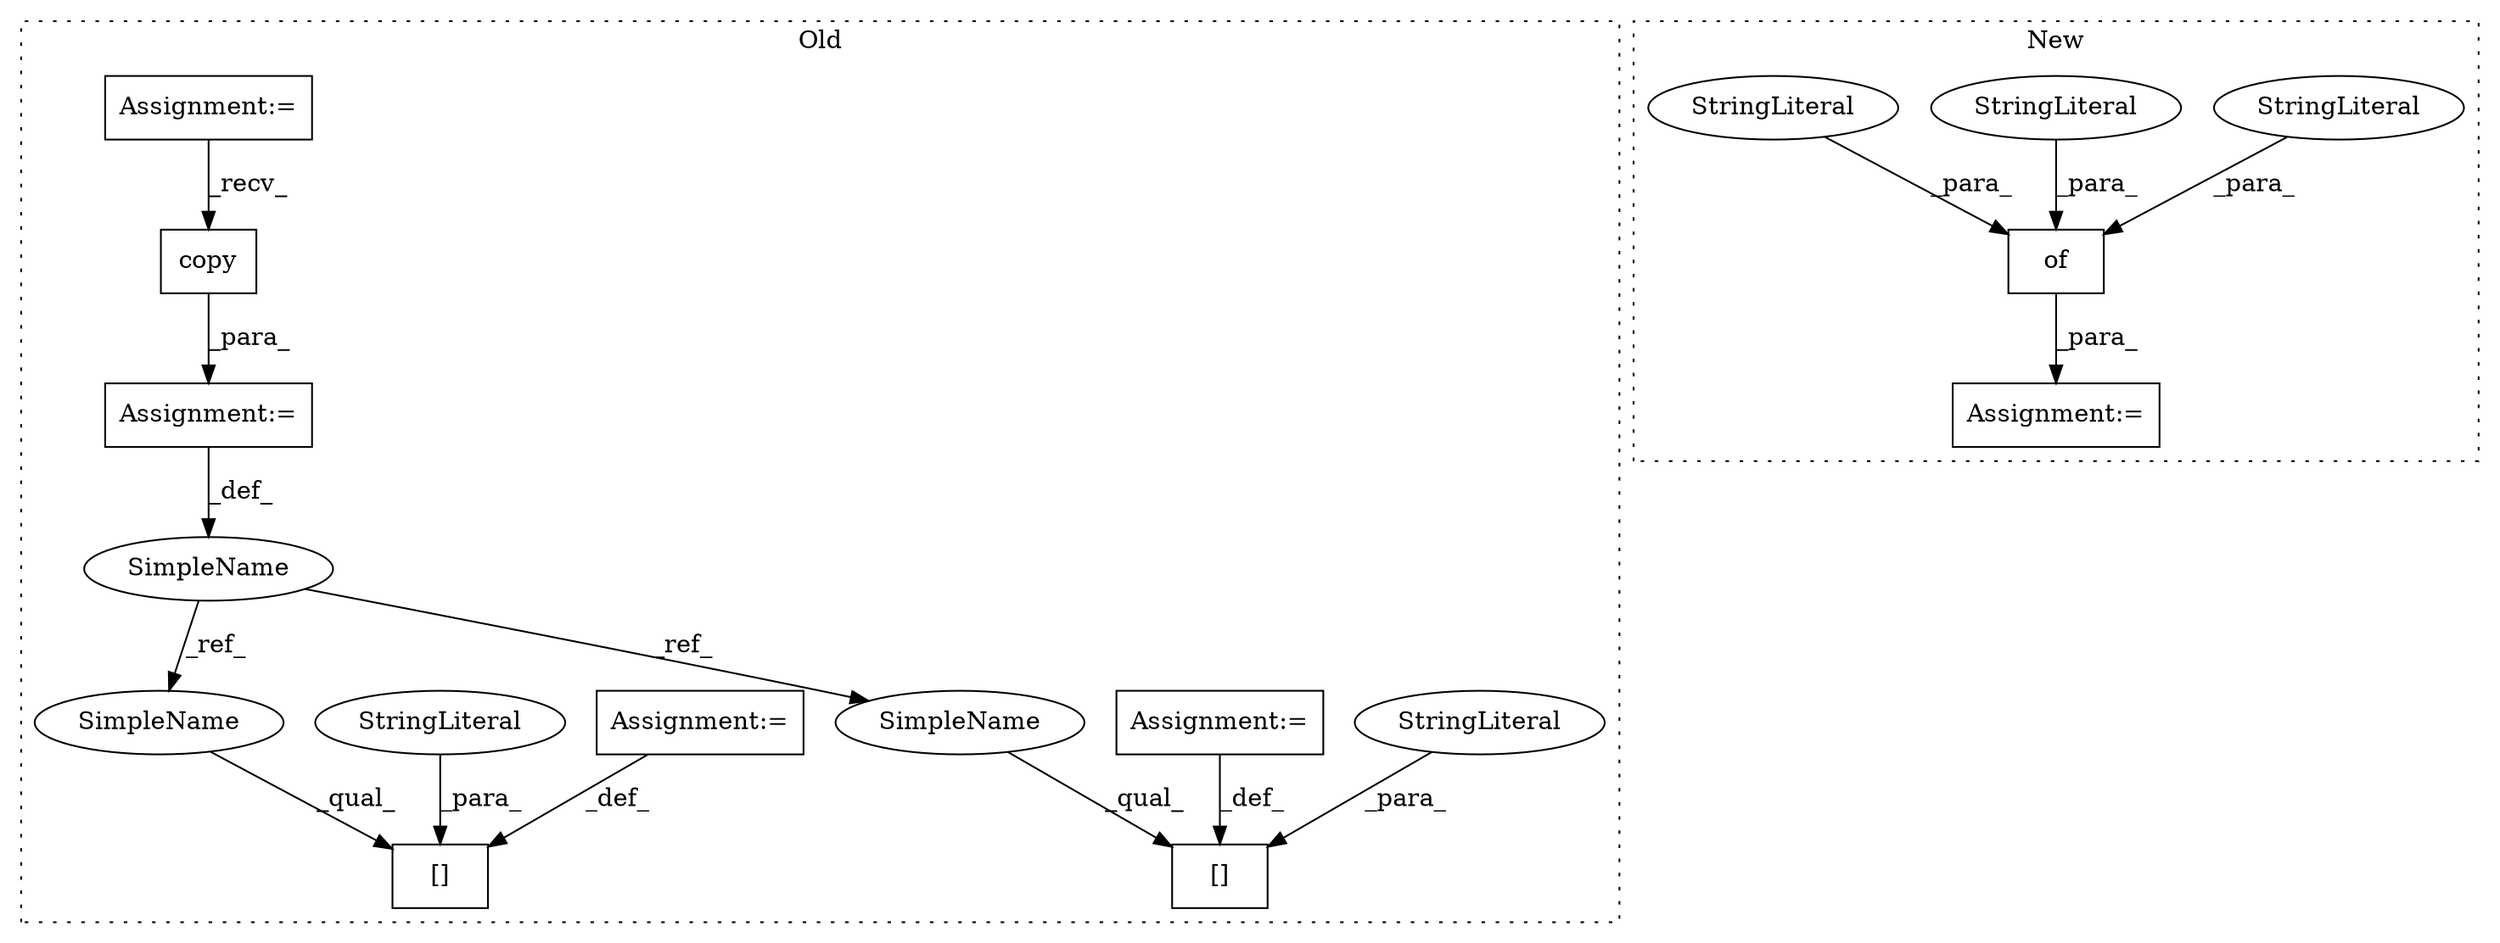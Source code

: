 digraph G {
subgraph cluster0 {
1 [label="copy" a="32" s="1901" l="6" shape="box"];
3 [label="Assignment:=" a="7" s="1893" l="1" shape="box"];
7 [label="[]" a="2" s="1944,1964" l="13,1" shape="box"];
9 [label="StringLiteral" a="45" s="1957" l="7" shape="ellipse"];
10 [label="[]" a="2" s="1913,1930" l="13,1" shape="box"];
11 [label="StringLiteral" a="45" s="1926" l="4" shape="ellipse"];
12 [label="Assignment:=" a="7" s="1965" l="1" shape="box"];
13 [label="Assignment:=" a="7" s="1931" l="1" shape="box"];
14 [label="SimpleName" a="42" s="1881" l="12" shape="ellipse"];
15 [label="Assignment:=" a="7" s="1553" l="6" shape="box"];
16 [label="SimpleName" a="42" s="1944" l="12" shape="ellipse"];
17 [label="SimpleName" a="42" s="1913" l="12" shape="ellipse"];
label = "Old";
style="dotted";
}
subgraph cluster1 {
2 [label="of" a="32" s="1840,1866" l="3,1" shape="box"];
4 [label="Assignment:=" a="7" s="1835" l="1" shape="box"];
5 [label="StringLiteral" a="45" s="1843" l="4" shape="ellipse"];
6 [label="StringLiteral" a="45" s="1855" l="7" shape="ellipse"];
8 [label="StringLiteral" a="45" s="1848" l="6" shape="ellipse"];
label = "New";
style="dotted";
}
1 -> 3 [label="_para_"];
2 -> 4 [label="_para_"];
3 -> 14 [label="_def_"];
5 -> 2 [label="_para_"];
6 -> 2 [label="_para_"];
8 -> 2 [label="_para_"];
9 -> 7 [label="_para_"];
11 -> 10 [label="_para_"];
12 -> 7 [label="_def_"];
13 -> 10 [label="_def_"];
14 -> 16 [label="_ref_"];
14 -> 17 [label="_ref_"];
15 -> 1 [label="_recv_"];
16 -> 7 [label="_qual_"];
17 -> 10 [label="_qual_"];
}